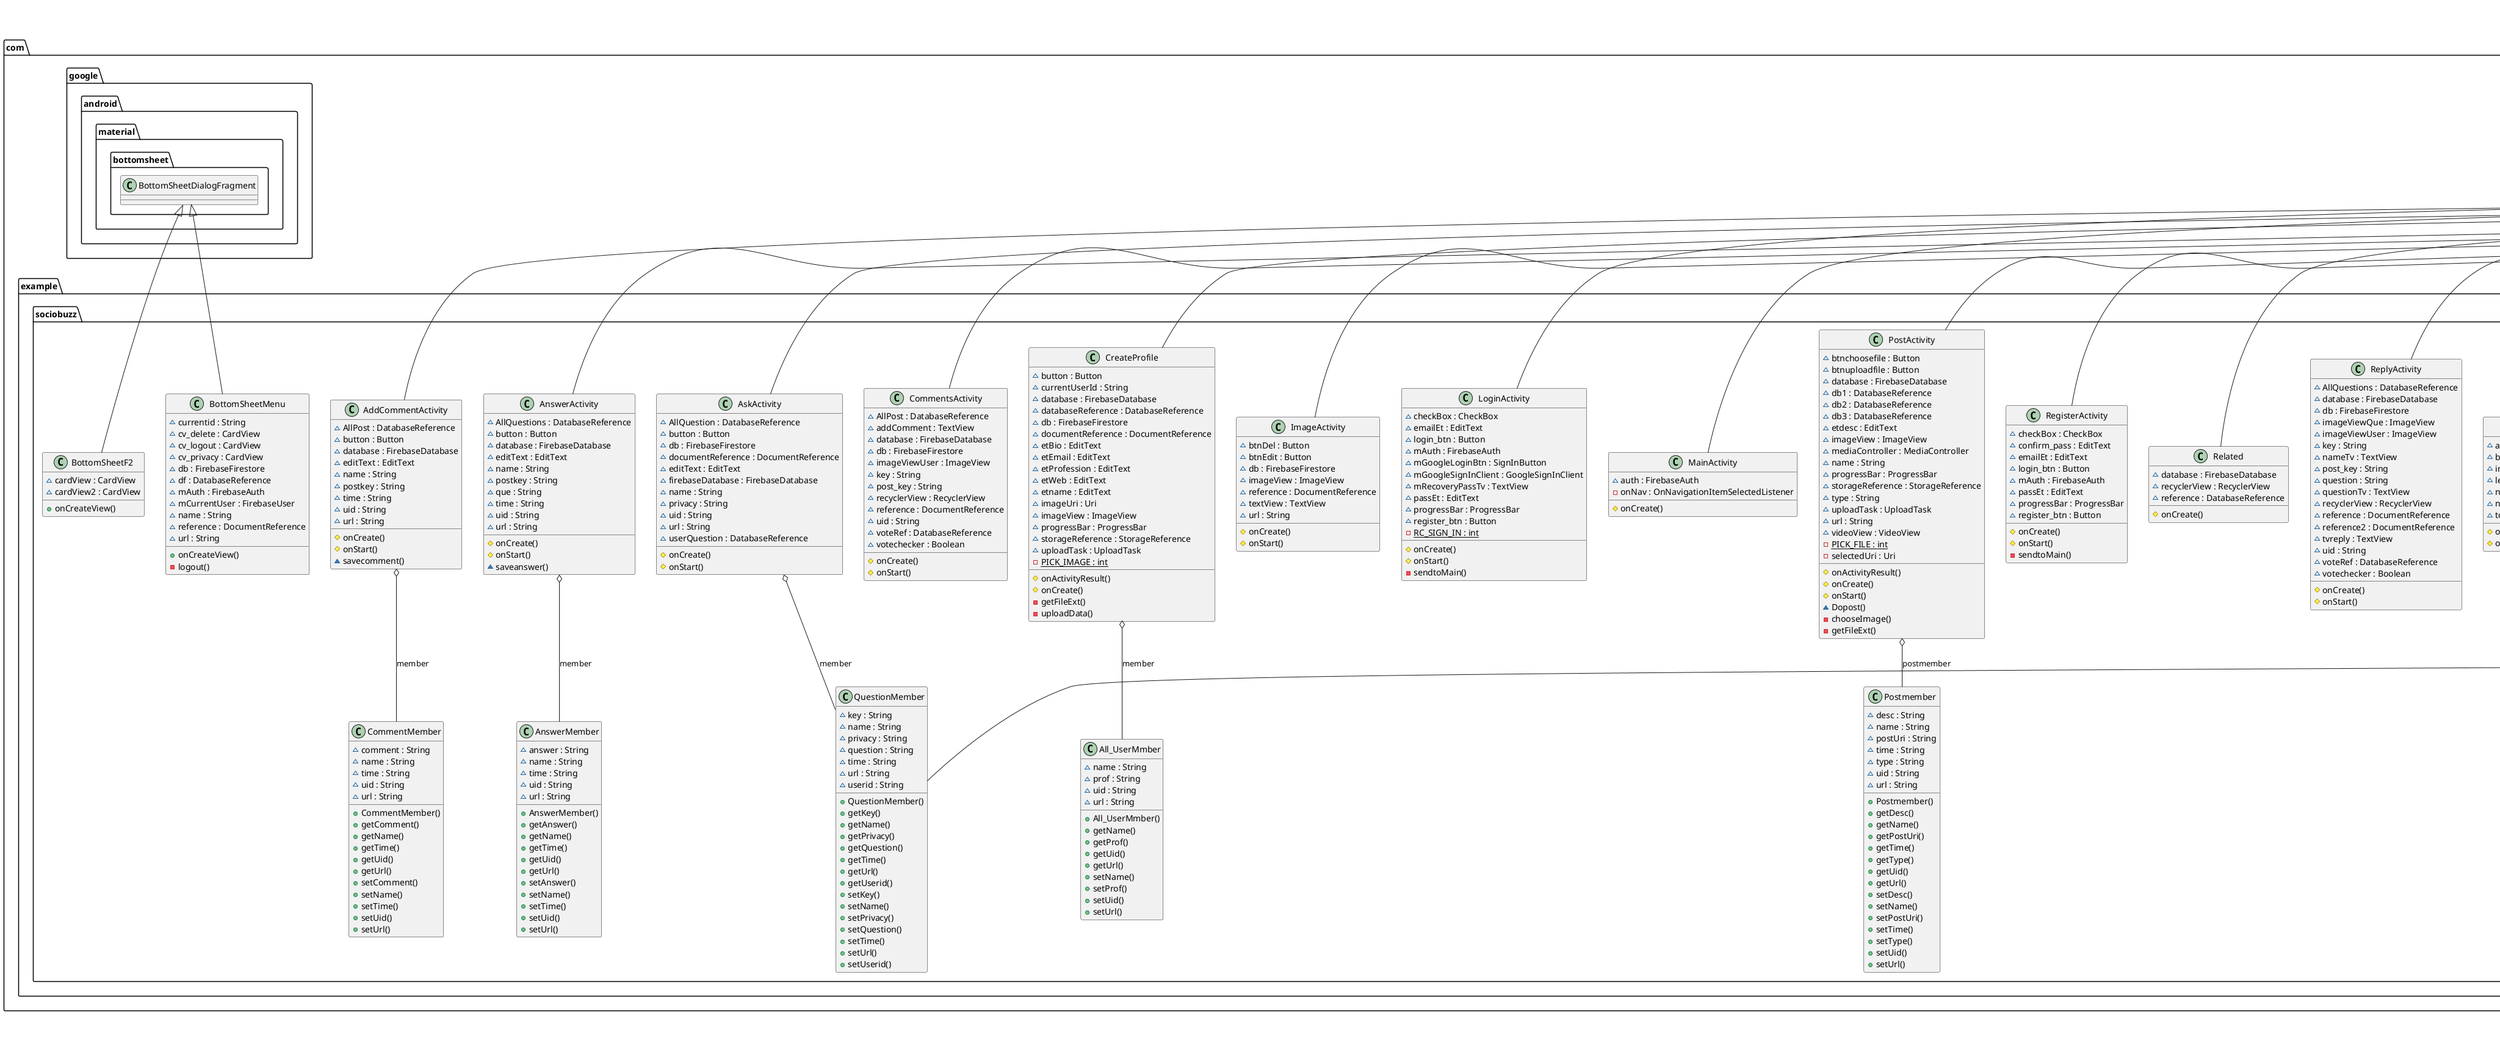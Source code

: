 @startuml

title __SOCIOBUZZ's Class Diagram__\n

  namespace com.example.sociobuzz {
    class com.example.sociobuzz.AddCommentActivity {
        ~ AllPost : DatabaseReference
        ~ button : Button
        ~ database : FirebaseDatabase
        ~ editText : EditText
        ~ name : String
        ~ postkey : String
        ~ time : String
        ~ uid : String
        ~ url : String
        # onCreate()
        # onStart()
        ~ savecomment()
    }
  }
  

  namespace com.example.sociobuzz {
    class com.example.sociobuzz.AllUsersViewholder {
        ~ database : FirebaseDatabase
        ~ imageViewProfile : ImageView
        ~ tv_name : TextView
        ~ tv_prof : TextView
        + AllUsersViewholder()
        + setAllUser()
    }
  }
  

  namespace com.example.sociobuzz {
    class com.example.sociobuzz.All_UserMmber {
        ~ name : String
        ~ prof : String
        ~ uid : String
        ~ url : String
        + All_UserMmber()
        + getName()
        + getProf()
        + getUid()
        + getUrl()
        + setName()
        + setProf()
        + setUid()
        + setUrl()
    }
  }
  

  namespace com.example.sociobuzz {
    class com.example.sociobuzz.AnsViewholder {
        ~ ansTv : TextView
        ~ database : FirebaseDatabase
        ~ imageView : ImageView
        ~ nameTv : TextView
        ~ reference : DatabaseReference
        ~ timeTv : TextView
        ~ upvoteTv : TextView
        ~ votesCount : int
        ~ votesNoTv : TextView
        + AnsViewholder()
        + setAnswer()
        + upvotechecker()
    }
  }
  

  namespace com.example.sociobuzz {
    class com.example.sociobuzz.AnswerActivity {
        ~ AllQuestions : DatabaseReference
        ~ button : Button
        ~ database : FirebaseDatabase
        ~ editText : EditText
        ~ name : String
        ~ postkey : String
        ~ que : String
        ~ time : String
        ~ uid : String
        ~ url : String
        # onCreate()
        # onStart()
        ~ saveanswer()
    }
  }
  

  namespace com.example.sociobuzz {
    class com.example.sociobuzz.AnswerMember {
        ~ answer : String
        ~ name : String
        ~ time : String
        ~ uid : String
        ~ url : String
        + AnswerMember()
        + getAnswer()
        + getName()
        + getTime()
        + getUid()
        + getUrl()
        + setAnswer()
        + setName()
        + setTime()
        + setUid()
        + setUrl()
    }
  }
  

  namespace com.example.sociobuzz {
    class com.example.sociobuzz.AskActivity {
        ~ AllQuestion : DatabaseReference
        ~ button : Button
        ~ db : FirebaseFirestore
        ~ documentReference : DocumentReference
        ~ editText : EditText
        ~ firebaseDatabase : FirebaseDatabase
        ~ name : String
        ~ privacy : String
        ~ uid : String
        ~ url : String
        ~ userQuestion : DatabaseReference
        # onCreate()
        # onStart()
    }
  }
  

  namespace com.example.sociobuzz {
    class com.example.sociobuzz.BottomSheetF2 {
        ~ cardView : CardView
        ~ cardView2 : CardView
        + onCreateView()
    }
  }
  

  namespace com.example.sociobuzz {
    class com.example.sociobuzz.BottomSheetMenu {
        ~ currentid : String
        ~ cv_delete : CardView
        ~ cv_logout : CardView
        ~ cv_privacy : CardView
        ~ db : FirebaseFirestore
        ~ df : DatabaseReference
        ~ mAuth : FirebaseAuth
        ~ mCurrentUser : FirebaseUser
        ~ name : String
        ~ reference : DocumentReference
        ~ url : String
        + onCreateView()
        - logout()
    }
  }
  

  namespace com.example.sociobuzz {
    class com.example.sociobuzz.CmntViewholder {
        ~ cmntTv : TextView
        ~ database : FirebaseDatabase
        ~ imageView : ImageView
        ~ nameTv : TextView
        ~ reference : DatabaseReference
        ~ timeTv : TextView
        ~ upvoteTv : TextView
        ~ votesCount : int
        ~ votesNoTv : TextView
        + CmntViewholder()
        + setComments()
        + upvotechecker()
    }
  }
  

  namespace com.example.sociobuzz {
    class com.example.sociobuzz.CommentMember {
        ~ comment : String
        ~ name : String
        ~ time : String
        ~ uid : String
        ~ url : String
        + CommentMember()
        + getComment()
        + getName()
        + getTime()
        + getUid()
        + getUrl()
        + setComment()
        + setName()
        + setTime()
        + setUid()
        + setUrl()
    }
  }
  

  namespace com.example.sociobuzz {
    class com.example.sociobuzz.CommentsActivity {
        ~ AllPost : DatabaseReference
        ~ addComment : TextView
        ~ database : FirebaseDatabase
        ~ db : FirebaseFirestore
        ~ imageViewUser : ImageView
        ~ key : String
        ~ post_key : String
        ~ recyclerView : RecyclerView
        ~ reference : DocumentReference
        ~ uid : String
        ~ voteRef : DatabaseReference
        ~ votechecker : Boolean
        # onCreate()
        # onStart()
    }
  }
  

  namespace com.example.sociobuzz {
    class com.example.sociobuzz.CreateProfile {
        ~ button : Button
        ~ currentUserId : String
        ~ database : FirebaseDatabase
        ~ databaseReference : DatabaseReference
        ~ db : FirebaseFirestore
        ~ documentReference : DocumentReference
        ~ etBio : EditText
        ~ etEmail : EditText
        ~ etProfession : EditText
        ~ etWeb : EditText
        ~ etname : EditText
        ~ imageUri : Uri
        ~ imageView : ImageView
        ~ progressBar : ProgressBar
        ~ storageReference : StorageReference
        ~ uploadTask : UploadTask
        {static} - PICK_IMAGE : int
        # onActivityResult()
        # onCreate()
        - getFileExt()
        - uploadData()
    }
  }
  

  namespace com.example.sociobuzz {
    class com.example.sociobuzz.Fragment1 {
        ~ bioEt : TextView
        ~ emailEt : TextView
        ~ firestore : FirebaseFirestore
        ~ imageButtonEdit : ImageButton
        ~ imageButtonMenu : ImageButton
        ~ imageView : ImageView
        ~ nameEt : TextView
        ~ profEt : TextView
        ~ reference : DocumentReference
        ~ url : String
        ~ webEt : TextView
        + onActivityCreated()
        + onClick()
        + onCreateView()
        + onStart()
    }
  }
  

  namespace com.example.sociobuzz {
    class com.example.sociobuzz.Fragment2 {
        ~ database : FirebaseDatabase
        ~ databaseReference : DatabaseReference
        ~ db : FirebaseFirestore
        ~ fb : FloatingActionButton
        ~ fvrt_listRef : DatabaseReference
        ~ fvrtchecker : Boolean
        ~ fvrtref : DatabaseReference
        ~ imageView : ImageView
        ~ recyclerView : RecyclerView
        ~ reference : DocumentReference
        + onActivityCreated()
        + onClick()
        + onCreateView()
        + onStart()
        ~ delete()
    }
  }
  

  namespace com.example.sociobuzz {
    class com.example.sociobuzz.Fragment3 {
        ~ database : FirebaseDatabase
        ~ recyclerView : RecyclerView
        ~ reference : DatabaseReference
        + onActivityCreated()
        + onClick()
        + onCreateView()
        + onStart()
    }
  }
  

  namespace com.example.sociobuzz {
    class com.example.sociobuzz.Fragment4 {
        ~ button : Button
        ~ database : FirebaseDatabase
        ~ db1 : DatabaseReference
        ~ db2 : DatabaseReference
        ~ db3 : DatabaseReference
        ~ likechecker : Boolean
        ~ likesref : DatabaseReference
        ~ recyclerView : RecyclerView
        ~ reference : DatabaseReference
        + onActivityCreated()
        + onClick()
        + onCreateView()
        + onStart()
        - showDialog()
    }
  }
  

  namespace com.example.sociobuzz {
    class com.example.sociobuzz.ImageActivity {
        ~ btnDel : Button
        ~ btnEdit : Button
        ~ db : FirebaseFirestore
        ~ imageView : ImageView
        ~ reference : DocumentReference
        ~ textView : TextView
        ~ url : String
        # onCreate()
        # onStart()
    }
  }
  

  namespace com.example.sociobuzz {
    class com.example.sociobuzz.LoginActivity {
        ~ checkBox : CheckBox
        ~ emailEt : EditText
        ~ login_btn : Button
        ~ mAuth : FirebaseAuth
        ~ mGoogleLoginBtn : SignInButton
        ~ mGoogleSignInClient : GoogleSignInClient
        ~ mRecoveryPassTv : TextView
        ~ passEt : EditText
        ~ progressBar : ProgressBar
        ~ register_btn : Button
        {static} - RC_SIGN_IN : int
        # onCreate()
        # onStart()
        - sendtoMain()
    }
  }
  

  namespace com.example.sociobuzz {
    class com.example.sociobuzz.MainActivity {
        ~ auth : FirebaseAuth
        - onNav : OnNavigationItemSelectedListener
        # onCreate()
    }
  }
  

  namespace com.example.sociobuzz {
    class com.example.sociobuzz.PostActivity {
        ~ btnchoosefile : Button
        ~ btnuploadfile : Button
        ~ database : FirebaseDatabase
        ~ db1 : DatabaseReference
        ~ db2 : DatabaseReference
        ~ db3 : DatabaseReference
        ~ etdesc : EditText
        ~ imageView : ImageView
        ~ mediaController : MediaController
        ~ name : String
        ~ progressBar : ProgressBar
        ~ storageReference : StorageReference
        ~ type : String
        ~ uploadTask : UploadTask
        ~ url : String
        ~ videoView : VideoView
        {static} - PICK_FILE : int
        - selectedUri : Uri
        # onActivityResult()
        # onCreate()
        # onStart()
        ~ Dopost()
        - chooseImage()
        - getFileExt()
    }
  }
  

  namespace com.example.sociobuzz {
    class com.example.sociobuzz.PostViewholder {
        ~ cmntref : DatabaseReference
        ~ commentbtn : ImageButton
        ~ commentscount : int
        ~ database : FirebaseDatabase
        ~ imageViewProfile : ImageView
        ~ iv_post : ImageView
        ~ likebtn : ImageButton
        ~ likescount : int
        ~ likesref : DatabaseReference
        ~ menuoptions : ImageButton
        ~ tv_comment : TextView
        ~ tv_desc : TextView
        ~ tv_likes : TextView
        ~ tv_name : TextView
        ~ tv_nameprofile : TextView
        ~ tv_time : TextView
        + PostViewholder()
        + likeChecker()
        + setPost()
    }
  }
  

  namespace com.example.sociobuzz {
    class com.example.sociobuzz.Postmember {
        ~ desc : String
        ~ name : String
        ~ postUri : String
        ~ time : String
        ~ type : String
        ~ uid : String
        ~ url : String
        + Postmember()
        + getDesc()
        + getName()
        + getPostUri()
        + getTime()
        + getType()
        + getUid()
        + getUrl()
        + setDesc()
        + setName()
        + setPostUri()
        + setTime()
        + setType()
        + setUid()
        + setUrl()
    }
  }
  

  namespace com.example.sociobuzz {
    class com.example.sociobuzz.PrivacyActivity {
        ~ button : Button
        ~ db : FirebaseFirestore
        ~ reference : DocumentReference
        ~ spinner : Spinner
        ~ status : String[]
        ~ status_tv : TextView
        + onItemSelected()
        + onNothingSelected()
        # onCreate()
        # onStart()
        - savePrivacy()
    }
  }
  

  namespace com.example.sociobuzz {
    class com.example.sociobuzz.QuestionMember {
        ~ key : String
        ~ name : String
        ~ privacy : String
        ~ question : String
        ~ time : String
        ~ url : String
        ~ userid : String
        + QuestionMember()
        + getKey()
        + getName()
        + getPrivacy()
        + getQuestion()
        + getTime()
        + getUrl()
        + getUserid()
        + setKey()
        + setName()
        + setPrivacy()
        + setQuestion()
        + setTime()
        + setUrl()
        + setUserid()
    }
  }
  

  namespace com.example.sociobuzz {
    class com.example.sociobuzz.RegisterActivity {
        ~ checkBox : CheckBox
        ~ confirm_pass : EditText
        ~ emailEt : EditText
        ~ login_btn : Button
        ~ mAuth : FirebaseAuth
        ~ passEt : EditText
        ~ progressBar : ProgressBar
        ~ register_btn : Button
        # onCreate()
        # onStart()
        - sendtoMain()
    }
  }
  

  namespace com.example.sociobuzz {
    class com.example.sociobuzz.Related {
        ~ database : FirebaseDatabase
        ~ recyclerView : RecyclerView
        ~ reference : DatabaseReference
        # onCreate()
    }
  }
  

  namespace com.example.sociobuzz {
    class com.example.sociobuzz.ReplyActivity {
        ~ AllQuestions : DatabaseReference
        ~ database : FirebaseDatabase
        ~ db : FirebaseFirestore
        ~ imageViewQue : ImageView
        ~ imageViewUser : ImageView
        ~ key : String
        ~ nameTv : TextView
        ~ post_key : String
        ~ question : String
        ~ questionTv : TextView
        ~ recyclerView : RecyclerView
        ~ reference : DocumentReference
        ~ reference2 : DocumentReference
        ~ tvreply : TextView
        ~ uid : String
        ~ voteRef : DatabaseReference
        ~ votechecker : Boolean
        # onCreate()
        # onStart()
    }
  }
  

  namespace com.example.sociobuzz {
    class com.example.sociobuzz.Splashscreen {
        ~ animTime : long
        ~ bottom : Animation
        ~ imageView : ImageView
        ~ lefttoright : Animation
        ~ name2Tv : TextView
        ~ nameTv : TextView
        ~ top : Animation
        # onCreate()
        # onStart()
    }
  }
  

  namespace com.example.sociobuzz {
    class com.example.sociobuzz.Viewholder_Question {
        ~ database : FirebaseDatabase
        ~ delete_btn : TextView
        ~ favouriteref : DatabaseReference
        ~ fvrt_btn : ImageButton
        ~ imageView : ImageView
        ~ name_result : TextView
        ~ question_result : TextView
        ~ reply_btn : TextView
        ~ replybtn : TextView
        ~ time_result : TextView
        + Viewholder_Question()
        + favouriteChecker()
        + setitem()
        + setitemrelated()
        + setitemyourquestion()
    }
  }
  

  namespace com.example.sociobuzz {
    class com.example.sociobuzz.YourQuestions {
        ~ AllQuestion : DatabaseReference
        ~ database : FirebaseDatabase
        ~ recyclerView : RecyclerView
        ~ userQuestion : DatabaseReference
        # onCreate()
        ~ delete()
    }
  }
  

  namespace com.example.sociobuzz {
    class com.example.sociobuzz.updateProfile {
        ~ button : Button
        ~ database : FirebaseDatabase
        ~ db : FirebaseFirestore
        ~ documentReference : DocumentReference
        ~ etBio : EditText
        ~ etEmail : EditText
        ~ etProfession : EditText
        ~ etWeb : EditText
        ~ etname : EditText
        ~ reference : DatabaseReference
        # onCreate()
        # onStart()
        - updateProfile()
    }
  }
  

  com.example.sociobuzz.AddCommentActivity -up-|> androidx.appcompat.app.AppCompatActivity
  com.example.sociobuzz.AddCommentActivity o-- com.example.sociobuzz.CommentMember : member
  com.example.sociobuzz.AllUsersViewholder -up-|> androidx.recyclerview.widget.RecyclerView.ViewHolder
  com.example.sociobuzz.AnsViewholder -up-|> androidx.recyclerview.widget.RecyclerView.ViewHolder
  com.example.sociobuzz.AnswerActivity -up-|> androidx.appcompat.app.AppCompatActivity
  com.example.sociobuzz.AnswerActivity o-- com.example.sociobuzz.AnswerMember : member
  com.example.sociobuzz.AskActivity -up-|> androidx.appcompat.app.AppCompatActivity
  com.example.sociobuzz.AskActivity o-- com.example.sociobuzz.QuestionMember : member
  com.example.sociobuzz.BottomSheetF2 -up-|> com.google.android.material.bottomsheet.BottomSheetDialogFragment
  com.example.sociobuzz.BottomSheetMenu -up-|> com.google.android.material.bottomsheet.BottomSheetDialogFragment
  com.example.sociobuzz.CmntViewholder -up-|> androidx.recyclerview.widget.RecyclerView.ViewHolder
  com.example.sociobuzz.CommentsActivity -up-|> androidx.appcompat.app.AppCompatActivity
  com.example.sociobuzz.CreateProfile -up-|> androidx.appcompat.app.AppCompatActivity
  com.example.sociobuzz.CreateProfile o-- com.example.sociobuzz.All_UserMmber : member
  com.example.sociobuzz.Fragment1 .up.|> android.view.View.OnClickListener
  com.example.sociobuzz.Fragment1 -up-|> androidx.fragment.app.Fragment
  com.example.sociobuzz.Fragment2 .up.|> android.view.View.OnClickListener
  com.example.sociobuzz.Fragment2 -up-|> androidx.fragment.app.Fragment
  com.example.sociobuzz.Fragment2 o-- com.example.sociobuzz.QuestionMember : member
  com.example.sociobuzz.Fragment3 .up.|> android.view.View.OnClickListener
  com.example.sociobuzz.Fragment3 -up-|> androidx.fragment.app.Fragment
  com.example.sociobuzz.Fragment4 .up.|> android.view.View.OnClickListener
  com.example.sociobuzz.Fragment4 -up-|> androidx.fragment.app.Fragment
  com.example.sociobuzz.ImageActivity -up-|> androidx.appcompat.app.AppCompatActivity
  com.example.sociobuzz.LoginActivity -up-|> androidx.appcompat.app.AppCompatActivity
  com.example.sociobuzz.MainActivity -up-|> androidx.appcompat.app.AppCompatActivity
  com.example.sociobuzz.PostActivity -up-|> androidx.appcompat.app.AppCompatActivity
  com.example.sociobuzz.PostActivity o-- com.example.sociobuzz.Postmember : postmember
  com.example.sociobuzz.PostViewholder -up-|> androidx.recyclerview.widget.RecyclerView.ViewHolder
  com.example.sociobuzz.PrivacyActivity .up.|> android.widget.AdapterView.OnItemSelectedListener
  com.example.sociobuzz.PrivacyActivity -up-|> androidx.appcompat.app.AppCompatActivity
  com.example.sociobuzz.RegisterActivity -up-|> androidx.appcompat.app.AppCompatActivity
  com.example.sociobuzz.Related -up-|> androidx.appcompat.app.AppCompatActivity
  com.example.sociobuzz.ReplyActivity -up-|> androidx.appcompat.app.AppCompatActivity
  com.example.sociobuzz.Splashscreen -up-|> androidx.appcompat.app.AppCompatActivity
  com.example.sociobuzz.Viewholder_Question -up-|> androidx.recyclerview.widget.RecyclerView.ViewHolder
  com.example.sociobuzz.YourQuestions -up-|> androidx.appcompat.app.AppCompatActivity
  com.example.sociobuzz.updateProfile -up-|> androidx.appcompat.app.AppCompatActivity


right footer


PlantUML diagram generated by SketchIt! (https://bitbucket.org/pmesmeur/sketch.it)
For more information about this tool, please contact philippe.mesmeur@gmail.com
endfooter

@enduml

